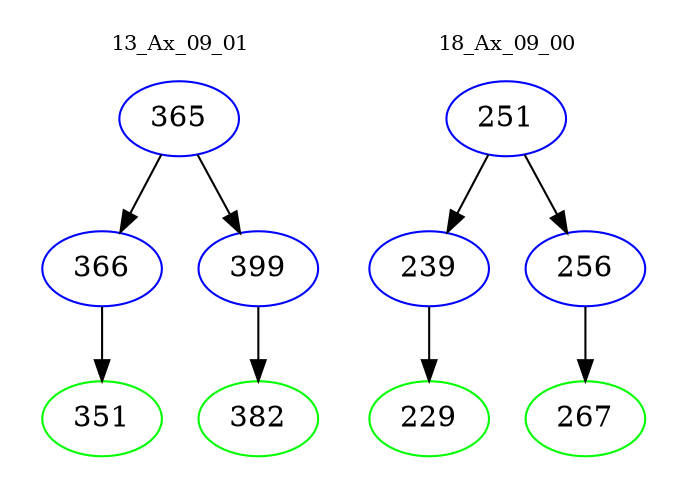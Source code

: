 digraph{
subgraph cluster_0 {
color = white
label = "13_Ax_09_01";
fontsize=10;
T0_365 [label="365", color="blue"]
T0_365 -> T0_366 [color="black"]
T0_366 [label="366", color="blue"]
T0_366 -> T0_351 [color="black"]
T0_351 [label="351", color="green"]
T0_365 -> T0_399 [color="black"]
T0_399 [label="399", color="blue"]
T0_399 -> T0_382 [color="black"]
T0_382 [label="382", color="green"]
}
subgraph cluster_1 {
color = white
label = "18_Ax_09_00";
fontsize=10;
T1_251 [label="251", color="blue"]
T1_251 -> T1_239 [color="black"]
T1_239 [label="239", color="blue"]
T1_239 -> T1_229 [color="black"]
T1_229 [label="229", color="green"]
T1_251 -> T1_256 [color="black"]
T1_256 [label="256", color="blue"]
T1_256 -> T1_267 [color="black"]
T1_267 [label="267", color="green"]
}
}
